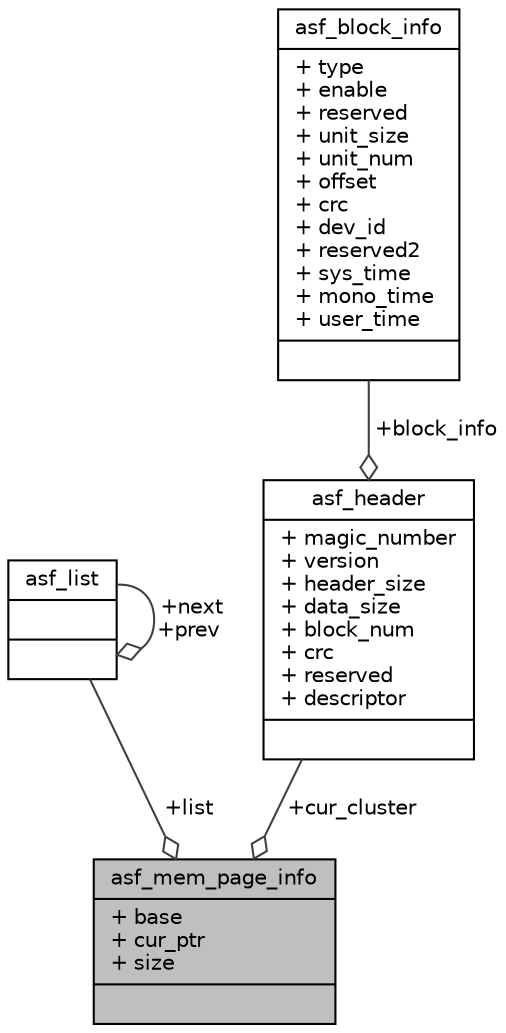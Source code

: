 digraph "asf_mem_page_info"
{
 // INTERACTIVE_SVG=YES
 // LATEX_PDF_SIZE
  bgcolor="transparent";
  edge [fontname="Helvetica",fontsize="10",labelfontname="Helvetica",labelfontsize="10"];
  node [fontname="Helvetica",fontsize="10",shape=record];
  Node1 [label="{asf_mem_page_info\n|+ base\l+ cur_ptr\l+ size\l|}",height=0.2,width=0.4,color="black", fillcolor="grey75", style="filled", fontcolor="black",tooltip=" "];
  Node2 -> Node1 [color="grey25",fontsize="10",style="solid",label=" +list" ,arrowhead="odiamond",fontname="Helvetica"];
  Node2 [label="{asf_list\n||}",height=0.2,width=0.4,color="black",URL="$d1/db4/structasf__list.html",tooltip=" "];
  Node2 -> Node2 [color="grey25",fontsize="10",style="solid",label=" +next\n+prev" ,arrowhead="odiamond",fontname="Helvetica"];
  Node3 -> Node1 [color="grey25",fontsize="10",style="solid",label=" +cur_cluster" ,arrowhead="odiamond",fontname="Helvetica"];
  Node3 [label="{asf_header\n|+ magic_number\l+ version\l+ header_size\l+ data_size\l+ block_num\l+ crc\l+ reserved\l+ descriptor\l|}",height=0.2,width=0.4,color="black",URL="$df/dde/structasf__header.html",tooltip=" "];
  Node4 -> Node3 [color="grey25",fontsize="10",style="solid",label=" +block_info" ,arrowhead="odiamond",fontname="Helvetica"];
  Node4 [label="{asf_block_info\n|+ type\l+ enable\l+ reserved\l+ unit_size\l+ unit_num\l+ offset\l+ crc\l+ dev_id\l+ reserved2\l+ sys_time\l+ mono_time\l+ user_time\l|}",height=0.2,width=0.4,color="black",URL="$d1/d32/structasf__block__info.html",tooltip=" "];
}

